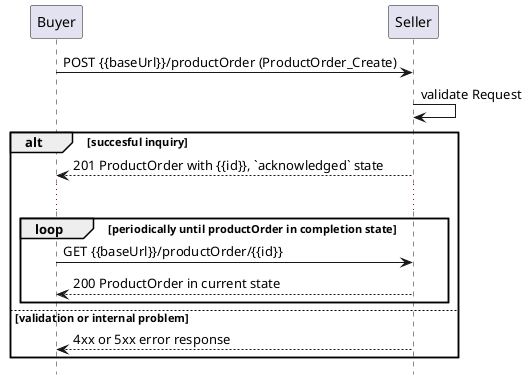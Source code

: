 @startuml
hide footbox

hide footbox

participant Buyer
participant Seller


Buyer -> Seller : POST {{baseUrl}}/productOrder (ProductOrder_Create)
Seller -> Seller : validate Request

alt succesful inquiry
  Seller --> Buyer : 201 ProductOrder with {{id}}, `acknowledged` state
  
  ...

  loop periodically until productOrder in completion state
      Buyer -> Seller :   GET {{baseUrl}}/productOrder/{{id}}
      return 200 ProductOrder in current state
  end

else validation or internal problem
  Seller --> Buyer : 4xx or 5xx error response
end


@enduml